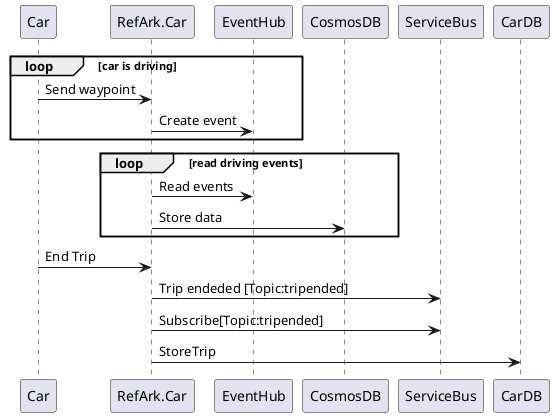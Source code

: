 @@startuml Car is driving
loop car is driving
    Car -> RefArk.Car: Send waypoint
    RefArk.Car -> EventHub: Create event
end
loop read driving events
    RefArk.Car -> EventHub: Read events
    RefArk.Car -> CosmosDB: Store data
end
Car -> RefArk.Car: End Trip
RefArk.Car -> ServiceBus: Trip endeded [Topic:tripended]
RefArk.Car -> ServiceBus: Subscribe[Topic:tripended]
RefArk.Car -> CarDB: StoreTrip
@@enduml